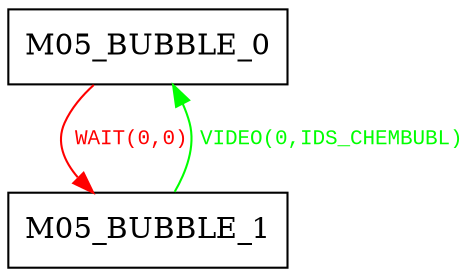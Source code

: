 digraph {
 node [shape=record];
"M05_BUBBLE_0" -> "M05_BUBBLE_1"[color=red, fontcolor=red, label=< <font face="Courier New" point-size="10">
WAIT(0,0)<br/>
</font>>];
"M05_BUBBLE_1" -> "M05_BUBBLE_0"[color=green, fontcolor=green, label=< <font face="Courier New" point-size="10">
VIDEO(0,IDS_CHEMBUBL)<br/>
</font>>];
}
